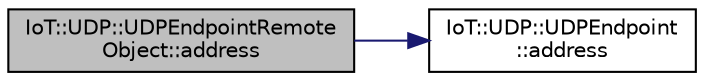 digraph "IoT::UDP::UDPEndpointRemoteObject::address"
{
 // LATEX_PDF_SIZE
  edge [fontname="Helvetica",fontsize="10",labelfontname="Helvetica",labelfontsize="10"];
  node [fontname="Helvetica",fontsize="10",shape=record];
  rankdir="LR";
  Node1 [label="IoT::UDP::UDPEndpointRemote\lObject::address",height=0.2,width=0.4,color="black", fillcolor="grey75", style="filled", fontcolor="black",tooltip="Destroys the UDPEndpointRemoteObject."];
  Node1 -> Node2 [color="midnightblue",fontsize="10",style="solid"];
  Node2 [label="IoT::UDP::UDPEndpoint\l::address",height=0.2,width=0.4,color="black", fillcolor="white", style="filled",URL="$classIoT_1_1UDP_1_1UDPEndpoint.html#a476c8cd35c20d0e540c7289412931bea",tooltip="Destroys the UDPEndpoint."];
}
